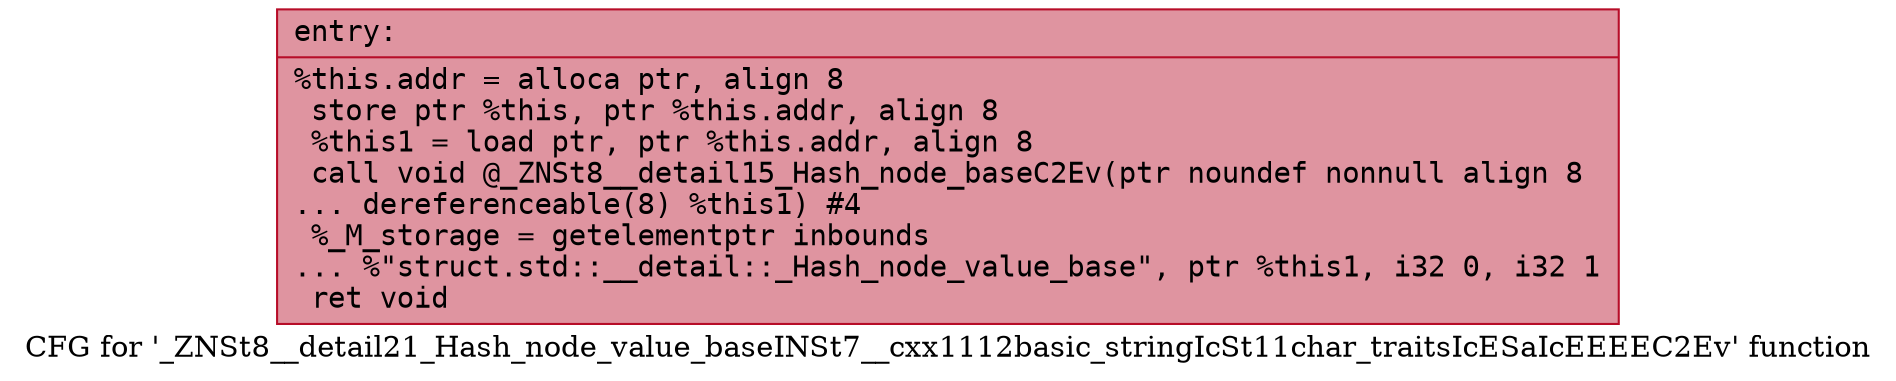 digraph "CFG for '_ZNSt8__detail21_Hash_node_value_baseINSt7__cxx1112basic_stringIcSt11char_traitsIcESaIcEEEEC2Ev' function" {
	label="CFG for '_ZNSt8__detail21_Hash_node_value_baseINSt7__cxx1112basic_stringIcSt11char_traitsIcESaIcEEEEC2Ev' function";

	Node0x55c7e09f64a0 [shape=record,color="#b70d28ff", style=filled, fillcolor="#b70d2870" fontname="Courier",label="{entry:\l|  %this.addr = alloca ptr, align 8\l  store ptr %this, ptr %this.addr, align 8\l  %this1 = load ptr, ptr %this.addr, align 8\l  call void @_ZNSt8__detail15_Hash_node_baseC2Ev(ptr noundef nonnull align 8\l... dereferenceable(8) %this1) #4\l  %_M_storage = getelementptr inbounds\l... %\"struct.std::__detail::_Hash_node_value_base\", ptr %this1, i32 0, i32 1\l  ret void\l}"];
}
